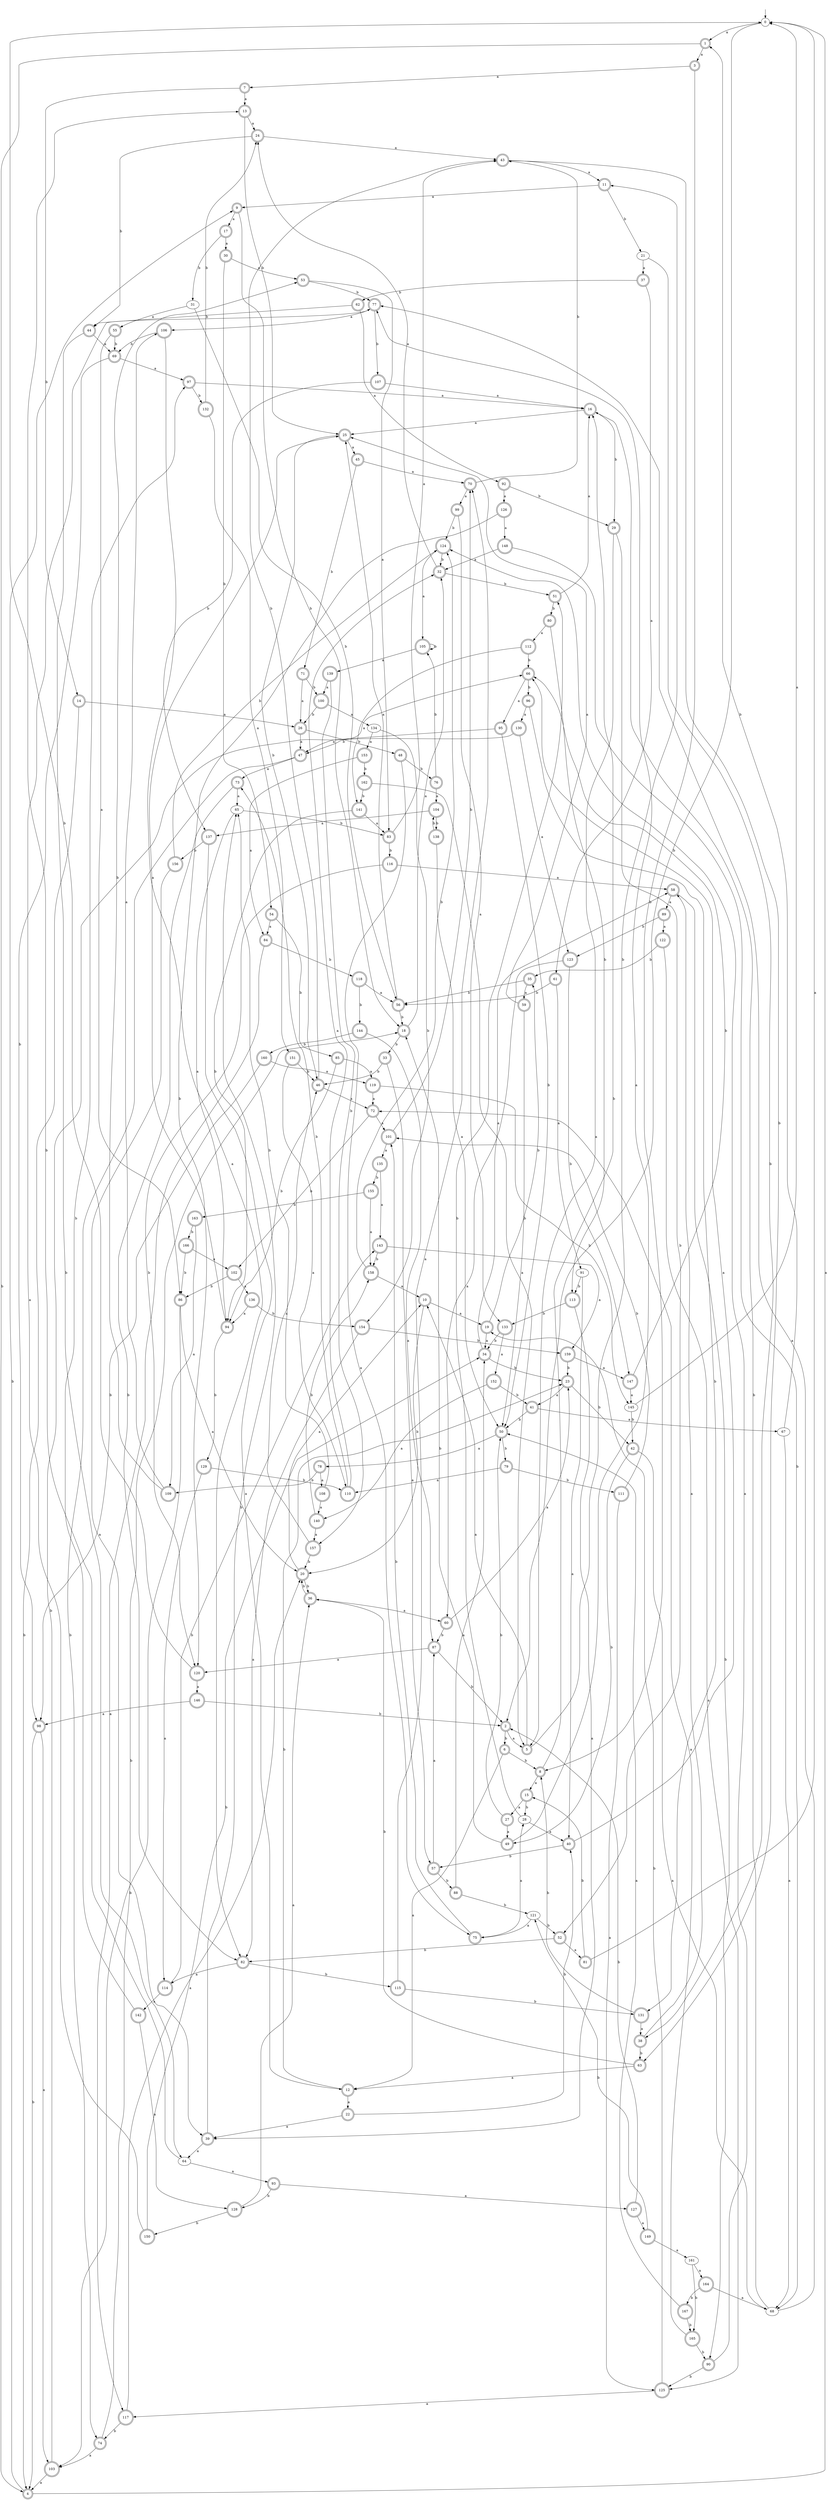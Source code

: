digraph RandomDFA {
  __start0 [label="", shape=none];
  __start0 -> 0 [label=""];
  0 [shape=circle]
  0 -> 1 [label="a"]
  0 -> 2 [label="b"]
  1 [shape=doublecircle]
  1 -> 3 [label="a"]
  1 -> 4 [label="b"]
  2 [shape=doublecircle]
  2 -> 5 [label="a"]
  2 -> 6 [label="b"]
  3 [shape=doublecircle]
  3 -> 7 [label="a"]
  3 -> 8 [label="b"]
  4 [shape=doublecircle]
  4 -> 0 [label="a"]
  4 -> 9 [label="b"]
  5 [shape=doublecircle]
  5 -> 10 [label="a"]
  5 -> 11 [label="b"]
  6 [shape=doublecircle]
  6 -> 12 [label="a"]
  6 -> 8 [label="b"]
  7 [shape=doublecircle]
  7 -> 13 [label="a"]
  7 -> 14 [label="b"]
  8 [shape=doublecircle]
  8 -> 15 [label="a"]
  8 -> 16 [label="b"]
  9 [shape=doublecircle]
  9 -> 17 [label="a"]
  9 -> 18 [label="b"]
  10 [shape=doublecircle]
  10 -> 19 [label="a"]
  10 -> 20 [label="b"]
  11 [shape=doublecircle]
  11 -> 9 [label="a"]
  11 -> 21 [label="b"]
  12 [shape=doublecircle]
  12 -> 22 [label="a"]
  12 -> 23 [label="b"]
  13 [shape=doublecircle]
  13 -> 24 [label="a"]
  13 -> 25 [label="b"]
  14 [shape=doublecircle]
  14 -> 26 [label="a"]
  14 -> 4 [label="b"]
  15 [shape=doublecircle]
  15 -> 27 [label="a"]
  15 -> 28 [label="b"]
  16 [shape=doublecircle]
  16 -> 25 [label="a"]
  16 -> 29 [label="b"]
  17 [shape=doublecircle]
  17 -> 30 [label="a"]
  17 -> 31 [label="b"]
  18 [shape=doublecircle]
  18 -> 32 [label="a"]
  18 -> 33 [label="b"]
  19 [shape=doublecircle]
  19 -> 34 [label="a"]
  19 -> 35 [label="b"]
  20 [shape=doublecircle]
  20 -> 10 [label="a"]
  20 -> 36 [label="b"]
  21
  21 -> 37 [label="a"]
  21 -> 38 [label="b"]
  22 [shape=doublecircle]
  22 -> 39 [label="a"]
  22 -> 40 [label="b"]
  23 [shape=doublecircle]
  23 -> 41 [label="a"]
  23 -> 42 [label="b"]
  24 [shape=doublecircle]
  24 -> 43 [label="a"]
  24 -> 44 [label="b"]
  25 [shape=doublecircle]
  25 -> 45 [label="a"]
  25 -> 46 [label="b"]
  26 [shape=doublecircle]
  26 -> 47 [label="a"]
  26 -> 48 [label="b"]
  27 [shape=doublecircle]
  27 -> 49 [label="a"]
  27 -> 50 [label="b"]
  28
  28 -> 40 [label="a"]
  28 -> 51 [label="b"]
  29 [shape=doublecircle]
  29 -> 5 [label="a"]
  29 -> 52 [label="b"]
  30 [shape=doublecircle]
  30 -> 53 [label="a"]
  30 -> 54 [label="b"]
  31
  31 -> 55 [label="a"]
  31 -> 56 [label="b"]
  32 [shape=doublecircle]
  32 -> 24 [label="a"]
  32 -> 51 [label="b"]
  33 [shape=doublecircle]
  33 -> 57 [label="a"]
  33 -> 46 [label="b"]
  34 [shape=doublecircle]
  34 -> 58 [label="a"]
  34 -> 23 [label="b"]
  35 [shape=doublecircle]
  35 -> 59 [label="a"]
  35 -> 56 [label="b"]
  36 [shape=doublecircle]
  36 -> 60 [label="a"]
  36 -> 20 [label="b"]
  37 [shape=doublecircle]
  37 -> 61 [label="a"]
  37 -> 62 [label="b"]
  38 [shape=doublecircle]
  38 -> 58 [label="a"]
  38 -> 63 [label="b"]
  39 [shape=doublecircle]
  39 -> 64 [label="a"]
  39 -> 65 [label="b"]
  40 [shape=doublecircle]
  40 -> 66 [label="a"]
  40 -> 57 [label="b"]
  41 [shape=doublecircle]
  41 -> 67 [label="a"]
  41 -> 50 [label="b"]
  42 [shape=doublecircle]
  42 -> 68 [label="a"]
  42 -> 49 [label="b"]
  43 [shape=doublecircle]
  43 -> 11 [label="a"]
  43 -> 63 [label="b"]
  44 [shape=doublecircle]
  44 -> 69 [label="a"]
  44 -> 64 [label="b"]
  45 [shape=doublecircle]
  45 -> 70 [label="a"]
  45 -> 71 [label="b"]
  46 [shape=doublecircle]
  46 -> 72 [label="a"]
  46 -> 43 [label="b"]
  47 [shape=doublecircle]
  47 -> 73 [label="a"]
  47 -> 74 [label="b"]
  48 [shape=doublecircle]
  48 -> 75 [label="a"]
  48 -> 76 [label="b"]
  49 [shape=doublecircle]
  49 -> 77 [label="a"]
  49 -> 18 [label="b"]
  50 [shape=doublecircle]
  50 -> 78 [label="a"]
  50 -> 79 [label="b"]
  51 [shape=doublecircle]
  51 -> 16 [label="a"]
  51 -> 80 [label="b"]
  52 [shape=doublecircle]
  52 -> 81 [label="a"]
  52 -> 82 [label="b"]
  53 [shape=doublecircle]
  53 -> 83 [label="a"]
  53 -> 77 [label="b"]
  54 [shape=doublecircle]
  54 -> 84 [label="a"]
  54 -> 85 [label="b"]
  55 [shape=doublecircle]
  55 -> 86 [label="a"]
  55 -> 69 [label="b"]
  56 [shape=doublecircle]
  56 -> 25 [label="a"]
  56 -> 18 [label="b"]
  57 [shape=doublecircle]
  57 -> 87 [label="a"]
  57 -> 88 [label="b"]
  58 [shape=doublecircle]
  58 -> 89 [label="a"]
  58 -> 90 [label="b"]
  59 [shape=doublecircle]
  59 -> 25 [label="a"]
  59 -> 50 [label="b"]
  60 [shape=doublecircle]
  60 -> 23 [label="a"]
  60 -> 87 [label="b"]
  61 [shape=doublecircle]
  61 -> 91 [label="a"]
  61 -> 56 [label="b"]
  62 [shape=doublecircle]
  62 -> 92 [label="a"]
  62 -> 44 [label="b"]
  63 [shape=doublecircle]
  63 -> 12 [label="a"]
  63 -> 36 [label="b"]
  64
  64 -> 93 [label="a"]
  64 -> 13 [label="b"]
  65
  65 -> 94 [label="a"]
  65 -> 83 [label="b"]
  66 [shape=doublecircle]
  66 -> 95 [label="a"]
  66 -> 96 [label="b"]
  67
  67 -> 68 [label="a"]
  67 -> 1 [label="b"]
  68
  68 -> 77 [label="a"]
  68 -> 16 [label="b"]
  69 [shape=doublecircle]
  69 -> 97 [label="a"]
  69 -> 98 [label="b"]
  70 [shape=doublecircle]
  70 -> 99 [label="a"]
  70 -> 43 [label="b"]
  71 [shape=doublecircle]
  71 -> 26 [label="a"]
  71 -> 100 [label="b"]
  72 [shape=doublecircle]
  72 -> 101 [label="a"]
  72 -> 102 [label="b"]
  73 [shape=doublecircle]
  73 -> 65 [label="a"]
  73 -> 82 [label="b"]
  74 [shape=doublecircle]
  74 -> 103 [label="a"]
  74 -> 18 [label="b"]
  75 [shape=doublecircle]
  75 -> 28 [label="a"]
  75 -> 101 [label="b"]
  76 [shape=doublecircle]
  76 -> 104 [label="a"]
  76 -> 105 [label="b"]
  77 [shape=doublecircle]
  77 -> 106 [label="a"]
  77 -> 107 [label="b"]
  78 [shape=doublecircle]
  78 -> 108 [label="a"]
  78 -> 109 [label="b"]
  79 [shape=doublecircle]
  79 -> 110 [label="a"]
  79 -> 111 [label="b"]
  80 [shape=doublecircle]
  80 -> 112 [label="a"]
  80 -> 113 [label="b"]
  81 [shape=doublecircle]
  81 -> 0 [label="a"]
  81 -> 15 [label="b"]
  82 [shape=doublecircle]
  82 -> 114 [label="a"]
  82 -> 115 [label="b"]
  83 [shape=doublecircle]
  83 -> 43 [label="a"]
  83 -> 116 [label="b"]
  84 [shape=doublecircle]
  84 -> 117 [label="a"]
  84 -> 118 [label="b"]
  85 [shape=doublecircle]
  85 -> 119 [label="a"]
  85 -> 94 [label="b"]
  86 [shape=doublecircle]
  86 -> 20 [label="a"]
  86 -> 103 [label="b"]
  87 [shape=doublecircle]
  87 -> 120 [label="a"]
  87 -> 2 [label="b"]
  88 [shape=doublecircle]
  88 -> 34 [label="a"]
  88 -> 121 [label="b"]
  89 [shape=doublecircle]
  89 -> 122 [label="a"]
  89 -> 123 [label="b"]
  90 [shape=doublecircle]
  90 -> 124 [label="a"]
  90 -> 125 [label="b"]
  91
  91 -> 40 [label="a"]
  91 -> 113 [label="b"]
  92 [shape=doublecircle]
  92 -> 126 [label="a"]
  92 -> 29 [label="b"]
  93 [shape=doublecircle]
  93 -> 127 [label="a"]
  93 -> 128 [label="b"]
  94 [shape=doublecircle]
  94 -> 25 [label="a"]
  94 -> 129 [label="b"]
  95 [shape=doublecircle]
  95 -> 47 [label="a"]
  95 -> 50 [label="b"]
  96 [shape=doublecircle]
  96 -> 130 [label="a"]
  96 -> 131 [label="b"]
  97 [shape=doublecircle]
  97 -> 16 [label="a"]
  97 -> 132 [label="b"]
  98 [shape=doublecircle]
  98 -> 103 [label="a"]
  98 -> 4 [label="b"]
  99 [shape=doublecircle]
  99 -> 133 [label="a"]
  99 -> 124 [label="b"]
  100 [shape=doublecircle]
  100 -> 134 [label="a"]
  100 -> 26 [label="b"]
  101 [shape=doublecircle]
  101 -> 135 [label="a"]
  101 -> 70 [label="b"]
  102 [shape=doublecircle]
  102 -> 136 [label="a"]
  102 -> 86 [label="b"]
  103 [shape=doublecircle]
  103 -> 4 [label="a"]
  103 -> 66 [label="b"]
  104 [shape=doublecircle]
  104 -> 137 [label="a"]
  104 -> 138 [label="b"]
  105 [shape=doublecircle]
  105 -> 139 [label="a"]
  105 -> 105 [label="b"]
  106 [shape=doublecircle]
  106 -> 82 [label="a"]
  106 -> 69 [label="b"]
  107 [shape=doublecircle]
  107 -> 16 [label="a"]
  107 -> 137 [label="b"]
  108 [shape=doublecircle]
  108 -> 140 [label="a"]
  108 -> 65 [label="b"]
  109 [shape=doublecircle]
  109 -> 106 [label="a"]
  109 -> 53 [label="b"]
  110 [shape=doublecircle]
  110 -> 32 [label="a"]
  110 -> 73 [label="b"]
  111 [shape=doublecircle]
  111 -> 125 [label="a"]
  111 -> 101 [label="b"]
  112 [shape=doublecircle]
  112 -> 141 [label="a"]
  112 -> 66 [label="b"]
  113 [shape=doublecircle]
  113 -> 39 [label="a"]
  113 -> 133 [label="b"]
  114 [shape=doublecircle]
  114 -> 142 [label="a"]
  114 -> 143 [label="b"]
  115 [shape=doublecircle]
  115 -> 70 [label="a"]
  115 -> 131 [label="b"]
  116 [shape=doublecircle]
  116 -> 58 [label="a"]
  116 -> 120 [label="b"]
  117 [shape=doublecircle]
  117 -> 20 [label="a"]
  117 -> 74 [label="b"]
  118 [shape=doublecircle]
  118 -> 56 [label="a"]
  118 -> 144 [label="b"]
  119 [shape=doublecircle]
  119 -> 72 [label="a"]
  119 -> 145 [label="b"]
  120 [shape=doublecircle]
  120 -> 146 [label="a"]
  120 -> 0 [label="b"]
  121
  121 -> 75 [label="a"]
  121 -> 52 [label="b"]
  122 [shape=doublecircle]
  122 -> 125 [label="a"]
  122 -> 35 [label="b"]
  123 [shape=doublecircle]
  123 -> 60 [label="a"]
  123 -> 147 [label="b"]
  124 [shape=doublecircle]
  124 -> 105 [label="a"]
  124 -> 32 [label="b"]
  125 [shape=doublecircle]
  125 -> 117 [label="a"]
  125 -> 19 [label="b"]
  126 [shape=doublecircle]
  126 -> 148 [label="a"]
  126 -> 120 [label="b"]
  127 [shape=doublecircle]
  127 -> 149 [label="a"]
  127 -> 2 [label="b"]
  128 [shape=doublecircle]
  128 -> 36 [label="a"]
  128 -> 150 [label="b"]
  129 [shape=doublecircle]
  129 -> 114 [label="a"]
  129 -> 110 [label="b"]
  130 [shape=doublecircle]
  130 -> 123 [label="a"]
  130 -> 47 [label="b"]
  131 [shape=doublecircle]
  131 -> 38 [label="a"]
  131 -> 8 [label="b"]
  132 [shape=doublecircle]
  132 -> 151 [label="a"]
  132 -> 24 [label="b"]
  133 [shape=doublecircle]
  133 -> 152 [label="a"]
  133 -> 34 [label="b"]
  134
  134 -> 153 [label="a"]
  134 -> 154 [label="b"]
  135 [shape=doublecircle]
  135 -> 143 [label="a"]
  135 -> 155 [label="b"]
  136 [shape=doublecircle]
  136 -> 94 [label="a"]
  136 -> 154 [label="b"]
  137 [shape=doublecircle]
  137 -> 12 [label="a"]
  137 -> 156 [label="b"]
  138 [shape=doublecircle]
  138 -> 50 [label="a"]
  138 -> 104 [label="b"]
  139 [shape=doublecircle]
  139 -> 100 [label="a"]
  139 -> 157 [label="b"]
  140 [shape=doublecircle]
  140 -> 157 [label="a"]
  140 -> 158 [label="b"]
  141 [shape=doublecircle]
  141 -> 83 [label="a"]
  141 -> 94 [label="b"]
  142 [shape=doublecircle]
  142 -> 128 [label="a"]
  142 -> 97 [label="b"]
  143 [shape=doublecircle]
  143 -> 159 [label="a"]
  143 -> 158 [label="b"]
  144 [shape=doublecircle]
  144 -> 87 [label="a"]
  144 -> 160 [label="b"]
  145
  145 -> 0 [label="a"]
  145 -> 42 [label="b"]
  146 [shape=doublecircle]
  146 -> 98 [label="a"]
  146 -> 2 [label="b"]
  147 [shape=doublecircle]
  147 -> 145 [label="a"]
  147 -> 66 [label="b"]
  148 [shape=doublecircle]
  148 -> 32 [label="a"]
  148 -> 68 [label="b"]
  149 [shape=doublecircle]
  149 -> 161 [label="a"]
  149 -> 121 [label="b"]
  150 [shape=doublecircle]
  150 -> 77 [label="a"]
  150 -> 34 [label="b"]
  151 [shape=doublecircle]
  151 -> 110 [label="a"]
  151 -> 46 [label="b"]
  152 [shape=doublecircle]
  152 -> 140 [label="a"]
  152 -> 41 [label="b"]
  153 [shape=doublecircle]
  153 -> 84 [label="a"]
  153 -> 162 [label="b"]
  154 [shape=doublecircle]
  154 -> 82 [label="a"]
  154 -> 159 [label="b"]
  155 [shape=doublecircle]
  155 -> 158 [label="a"]
  155 -> 163 [label="b"]
  156 [shape=doublecircle]
  156 -> 39 [label="a"]
  156 -> 124 [label="b"]
  157 [shape=doublecircle]
  157 -> 46 [label="a"]
  157 -> 20 [label="b"]
  158 [shape=doublecircle]
  158 -> 10 [label="a"]
  158 -> 124 [label="b"]
  159 [shape=doublecircle]
  159 -> 147 [label="a"]
  159 -> 23 [label="b"]
  160 [shape=doublecircle]
  160 -> 119 [label="a"]
  160 -> 98 [label="b"]
  161
  161 -> 164 [label="a"]
  161 -> 165 [label="b"]
  162 [shape=doublecircle]
  162 -> 5 [label="a"]
  162 -> 141 [label="b"]
  163 [shape=doublecircle]
  163 -> 109 [label="a"]
  163 -> 166 [label="b"]
  164 [shape=doublecircle]
  164 -> 68 [label="a"]
  164 -> 167 [label="b"]
  165 [shape=doublecircle]
  165 -> 72 [label="a"]
  165 -> 90 [label="b"]
  166 [shape=doublecircle]
  166 -> 102 [label="a"]
  166 -> 86 [label="b"]
  167 [shape=doublecircle]
  167 -> 50 [label="a"]
  167 -> 165 [label="b"]
}
